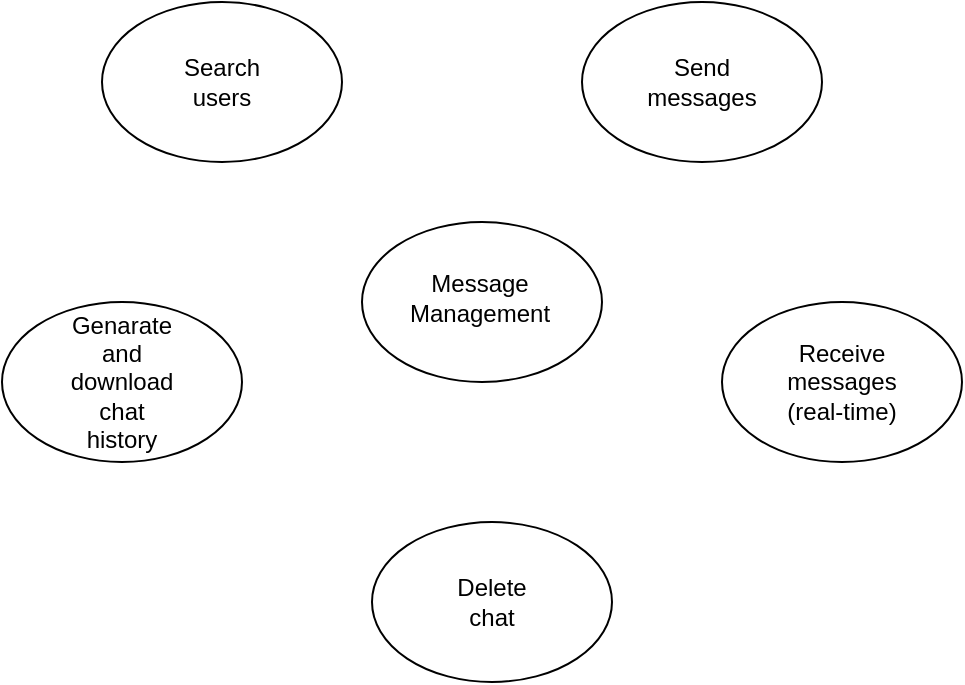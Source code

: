 <mxfile version="18.1.2" type="github">
  <diagram id="PFKsmplo3kQ6Acfk-VYe" name="Page-1">
    <mxGraphModel dx="1038" dy="536" grid="1" gridSize="10" guides="1" tooltips="1" connect="1" arrows="1" fold="1" page="1" pageScale="1" pageWidth="850" pageHeight="1100" math="0" shadow="0">
      <root>
        <mxCell id="0" />
        <mxCell id="1" parent="0" />
        <mxCell id="KouKJr41RFO9G8JyNmFd-1" value="" style="ellipse;whiteSpace=wrap;html=1;" vertex="1" parent="1">
          <mxGeometry x="360" y="240" width="120" height="80" as="geometry" />
        </mxCell>
        <mxCell id="KouKJr41RFO9G8JyNmFd-2" value="Message Management" style="text;html=1;strokeColor=none;fillColor=none;align=center;verticalAlign=middle;whiteSpace=wrap;rounded=0;" vertex="1" parent="1">
          <mxGeometry x="389" y="263" width="60" height="30" as="geometry" />
        </mxCell>
        <mxCell id="KouKJr41RFO9G8JyNmFd-7" value="" style="group" vertex="1" connectable="0" parent="1">
          <mxGeometry x="230" y="130" width="120" height="80" as="geometry" />
        </mxCell>
        <mxCell id="KouKJr41RFO9G8JyNmFd-3" value="" style="ellipse;whiteSpace=wrap;html=1;" vertex="1" parent="KouKJr41RFO9G8JyNmFd-7">
          <mxGeometry width="120" height="80" as="geometry" />
        </mxCell>
        <mxCell id="KouKJr41RFO9G8JyNmFd-4" value="Search users" style="text;html=1;strokeColor=none;fillColor=none;align=center;verticalAlign=middle;whiteSpace=wrap;rounded=0;" vertex="1" parent="KouKJr41RFO9G8JyNmFd-7">
          <mxGeometry x="30" y="25" width="60" height="30" as="geometry" />
        </mxCell>
        <mxCell id="KouKJr41RFO9G8JyNmFd-8" value="" style="group" vertex="1" connectable="0" parent="1">
          <mxGeometry x="470" y="130" width="120" height="80" as="geometry" />
        </mxCell>
        <mxCell id="KouKJr41RFO9G8JyNmFd-10" value="" style="group" vertex="1" connectable="0" parent="KouKJr41RFO9G8JyNmFd-8">
          <mxGeometry width="120" height="80" as="geometry" />
        </mxCell>
        <mxCell id="KouKJr41RFO9G8JyNmFd-5" value="" style="ellipse;whiteSpace=wrap;html=1;" vertex="1" parent="KouKJr41RFO9G8JyNmFd-10">
          <mxGeometry width="120" height="80" as="geometry" />
        </mxCell>
        <mxCell id="KouKJr41RFO9G8JyNmFd-6" value="Send messages" style="text;html=1;strokeColor=none;fillColor=none;align=center;verticalAlign=middle;whiteSpace=wrap;rounded=0;" vertex="1" parent="KouKJr41RFO9G8JyNmFd-10">
          <mxGeometry x="30" y="25" width="60" height="30" as="geometry" />
        </mxCell>
        <mxCell id="KouKJr41RFO9G8JyNmFd-15" value="" style="group" vertex="1" connectable="0" parent="1">
          <mxGeometry x="540" y="280" width="120" height="80" as="geometry" />
        </mxCell>
        <mxCell id="KouKJr41RFO9G8JyNmFd-16" value="" style="group" vertex="1" connectable="0" parent="KouKJr41RFO9G8JyNmFd-15">
          <mxGeometry width="120" height="80" as="geometry" />
        </mxCell>
        <mxCell id="KouKJr41RFO9G8JyNmFd-17" value="" style="ellipse;whiteSpace=wrap;html=1;" vertex="1" parent="KouKJr41RFO9G8JyNmFd-16">
          <mxGeometry width="120" height="80" as="geometry" />
        </mxCell>
        <mxCell id="KouKJr41RFO9G8JyNmFd-18" value="&lt;div&gt;Receive messages&lt;/div&gt;&lt;div&gt;(real-time)&lt;br&gt;&lt;/div&gt;" style="text;html=1;strokeColor=none;fillColor=none;align=center;verticalAlign=middle;whiteSpace=wrap;rounded=0;" vertex="1" parent="KouKJr41RFO9G8JyNmFd-16">
          <mxGeometry x="30" y="25" width="60" height="30" as="geometry" />
        </mxCell>
        <mxCell id="KouKJr41RFO9G8JyNmFd-19" value="" style="group" vertex="1" connectable="0" parent="1">
          <mxGeometry x="365" y="390" width="120" height="80" as="geometry" />
        </mxCell>
        <mxCell id="KouKJr41RFO9G8JyNmFd-20" value="" style="group" vertex="1" connectable="0" parent="KouKJr41RFO9G8JyNmFd-19">
          <mxGeometry width="120" height="80" as="geometry" />
        </mxCell>
        <mxCell id="KouKJr41RFO9G8JyNmFd-21" value="" style="ellipse;whiteSpace=wrap;html=1;" vertex="1" parent="KouKJr41RFO9G8JyNmFd-20">
          <mxGeometry width="120" height="80" as="geometry" />
        </mxCell>
        <mxCell id="KouKJr41RFO9G8JyNmFd-22" value="Delete chat" style="text;html=1;strokeColor=none;fillColor=none;align=center;verticalAlign=middle;whiteSpace=wrap;rounded=0;" vertex="1" parent="KouKJr41RFO9G8JyNmFd-20">
          <mxGeometry x="30" y="25" width="60" height="30" as="geometry" />
        </mxCell>
        <mxCell id="KouKJr41RFO9G8JyNmFd-23" value="" style="group" vertex="1" connectable="0" parent="1">
          <mxGeometry x="180" y="280" width="120" height="80" as="geometry" />
        </mxCell>
        <mxCell id="KouKJr41RFO9G8JyNmFd-24" value="" style="group" vertex="1" connectable="0" parent="KouKJr41RFO9G8JyNmFd-23">
          <mxGeometry width="120" height="80" as="geometry" />
        </mxCell>
        <mxCell id="KouKJr41RFO9G8JyNmFd-25" value="" style="ellipse;whiteSpace=wrap;html=1;" vertex="1" parent="KouKJr41RFO9G8JyNmFd-24">
          <mxGeometry width="120" height="80" as="geometry" />
        </mxCell>
        <mxCell id="KouKJr41RFO9G8JyNmFd-26" value="Genarate and download chat history" style="text;html=1;strokeColor=none;fillColor=none;align=center;verticalAlign=middle;whiteSpace=wrap;rounded=0;" vertex="1" parent="KouKJr41RFO9G8JyNmFd-24">
          <mxGeometry x="30" y="25" width="60" height="30" as="geometry" />
        </mxCell>
      </root>
    </mxGraphModel>
  </diagram>
</mxfile>
